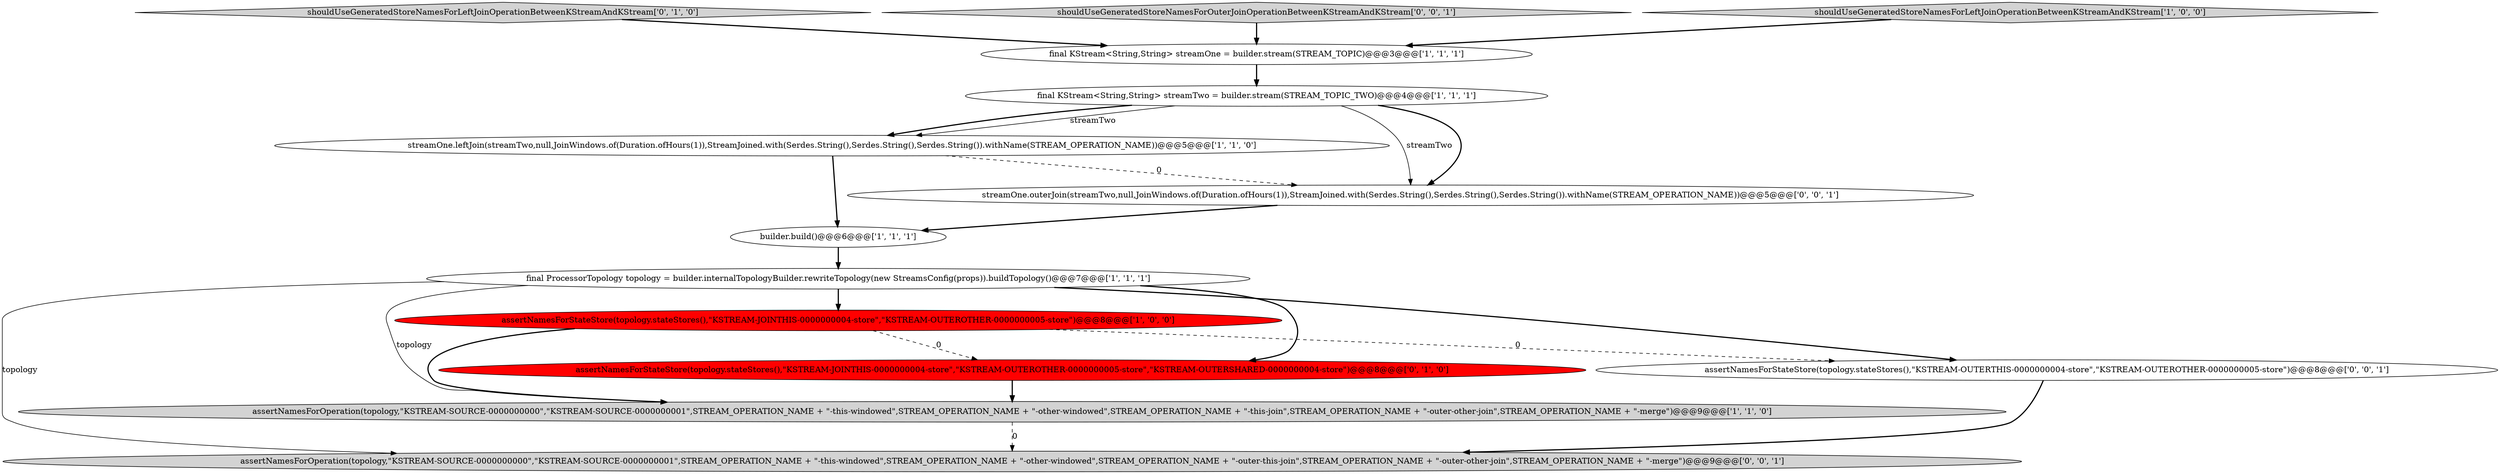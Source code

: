 digraph {
1 [style = filled, label = "final ProcessorTopology topology = builder.internalTopologyBuilder.rewriteTopology(new StreamsConfig(props)).buildTopology()@@@7@@@['1', '1', '1']", fillcolor = white, shape = ellipse image = "AAA0AAABBB1BBB"];
9 [style = filled, label = "shouldUseGeneratedStoreNamesForLeftJoinOperationBetweenKStreamAndKStream['0', '1', '0']", fillcolor = lightgray, shape = diamond image = "AAA0AAABBB2BBB"];
0 [style = filled, label = "final KStream<String,String> streamOne = builder.stream(STREAM_TOPIC)@@@3@@@['1', '1', '1']", fillcolor = white, shape = ellipse image = "AAA0AAABBB1BBB"];
12 [style = filled, label = "assertNamesForOperation(topology,\"KSTREAM-SOURCE-0000000000\",\"KSTREAM-SOURCE-0000000001\",STREAM_OPERATION_NAME + \"-this-windowed\",STREAM_OPERATION_NAME + \"-other-windowed\",STREAM_OPERATION_NAME + \"-outer-this-join\",STREAM_OPERATION_NAME + \"-outer-other-join\",STREAM_OPERATION_NAME + \"-merge\")@@@9@@@['0', '0', '1']", fillcolor = lightgray, shape = ellipse image = "AAA0AAABBB3BBB"];
5 [style = filled, label = "assertNamesForOperation(topology,\"KSTREAM-SOURCE-0000000000\",\"KSTREAM-SOURCE-0000000001\",STREAM_OPERATION_NAME + \"-this-windowed\",STREAM_OPERATION_NAME + \"-other-windowed\",STREAM_OPERATION_NAME + \"-this-join\",STREAM_OPERATION_NAME + \"-outer-other-join\",STREAM_OPERATION_NAME + \"-merge\")@@@9@@@['1', '1', '0']", fillcolor = lightgray, shape = ellipse image = "AAA0AAABBB1BBB"];
10 [style = filled, label = "shouldUseGeneratedStoreNamesForOuterJoinOperationBetweenKStreamAndKStream['0', '0', '1']", fillcolor = lightgray, shape = diamond image = "AAA0AAABBB3BBB"];
11 [style = filled, label = "assertNamesForStateStore(topology.stateStores(),\"KSTREAM-OUTERTHIS-0000000004-store\",\"KSTREAM-OUTEROTHER-0000000005-store\")@@@8@@@['0', '0', '1']", fillcolor = white, shape = ellipse image = "AAA0AAABBB3BBB"];
6 [style = filled, label = "assertNamesForStateStore(topology.stateStores(),\"KSTREAM-JOINTHIS-0000000004-store\",\"KSTREAM-OUTEROTHER-0000000005-store\")@@@8@@@['1', '0', '0']", fillcolor = red, shape = ellipse image = "AAA1AAABBB1BBB"];
13 [style = filled, label = "streamOne.outerJoin(streamTwo,null,JoinWindows.of(Duration.ofHours(1)),StreamJoined.with(Serdes.String(),Serdes.String(),Serdes.String()).withName(STREAM_OPERATION_NAME))@@@5@@@['0', '0', '1']", fillcolor = white, shape = ellipse image = "AAA0AAABBB3BBB"];
3 [style = filled, label = "streamOne.leftJoin(streamTwo,null,JoinWindows.of(Duration.ofHours(1)),StreamJoined.with(Serdes.String(),Serdes.String(),Serdes.String()).withName(STREAM_OPERATION_NAME))@@@5@@@['1', '1', '0']", fillcolor = white, shape = ellipse image = "AAA0AAABBB1BBB"];
2 [style = filled, label = "final KStream<String,String> streamTwo = builder.stream(STREAM_TOPIC_TWO)@@@4@@@['1', '1', '1']", fillcolor = white, shape = ellipse image = "AAA0AAABBB1BBB"];
4 [style = filled, label = "builder.build()@@@6@@@['1', '1', '1']", fillcolor = white, shape = ellipse image = "AAA0AAABBB1BBB"];
8 [style = filled, label = "assertNamesForStateStore(topology.stateStores(),\"KSTREAM-JOINTHIS-0000000004-store\",\"KSTREAM-OUTEROTHER-0000000005-store\",\"KSTREAM-OUTERSHARED-0000000004-store\")@@@8@@@['0', '1', '0']", fillcolor = red, shape = ellipse image = "AAA1AAABBB2BBB"];
7 [style = filled, label = "shouldUseGeneratedStoreNamesForLeftJoinOperationBetweenKStreamAndKStream['1', '0', '0']", fillcolor = lightgray, shape = diamond image = "AAA0AAABBB1BBB"];
6->8 [style = dashed, label="0"];
5->12 [style = dashed, label="0"];
1->8 [style = bold, label=""];
9->0 [style = bold, label=""];
2->3 [style = solid, label="streamTwo"];
2->3 [style = bold, label=""];
0->2 [style = bold, label=""];
6->11 [style = dashed, label="0"];
1->12 [style = solid, label="topology"];
7->0 [style = bold, label=""];
11->12 [style = bold, label=""];
3->13 [style = dashed, label="0"];
3->4 [style = bold, label=""];
1->5 [style = solid, label="topology"];
1->11 [style = bold, label=""];
2->13 [style = bold, label=""];
6->5 [style = bold, label=""];
1->6 [style = bold, label=""];
8->5 [style = bold, label=""];
10->0 [style = bold, label=""];
4->1 [style = bold, label=""];
2->13 [style = solid, label="streamTwo"];
13->4 [style = bold, label=""];
}
